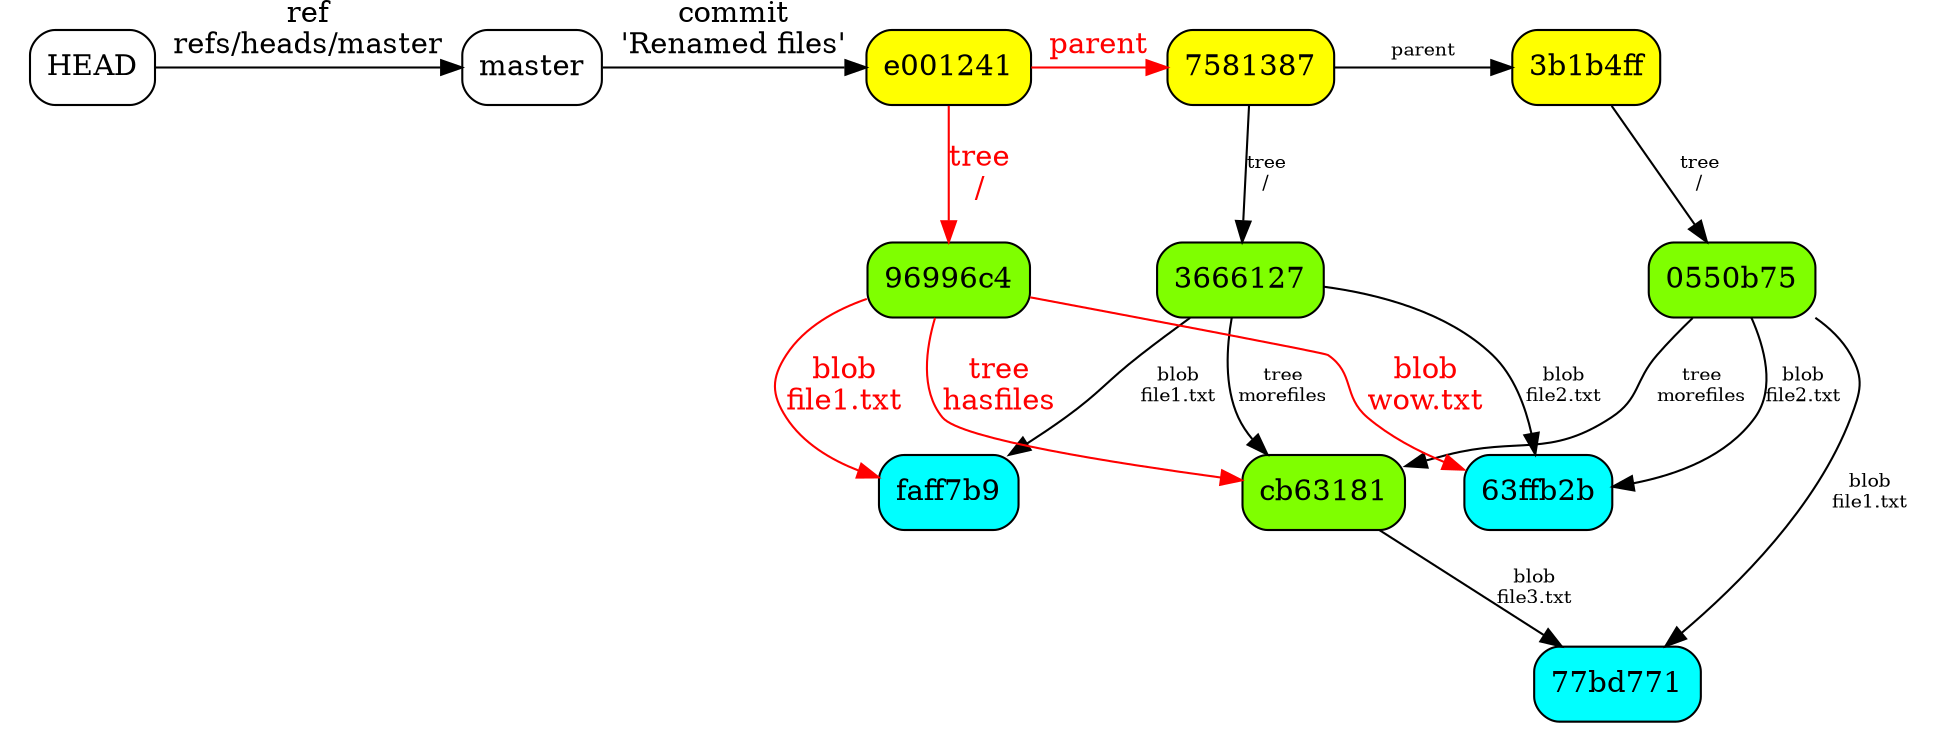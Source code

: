 digraph dag03 {
    pad=0.2;
    bgcolor=transparent;
    fontcolor=black;
    ratio=fill;
    node [shape=box, style="rounded,filled" fontsize="14"];
    edge [fontsize="14"];

    subgraph /* Refs */ {
        rank = same;
        node [fillcolor=white];
        HEAD;
        master;
    }
    subgraph /* Commits */ {
        node [fillcolor=yellow];
        rank=same;
        "3b1b4ff";
        "7581387";
        "e001241";
    }
    subgraph /* Trees */ {
        node [fillcolor=chartreuse];
        "0550b75";
        "cb63181";
        "3666127";
        "96996c4";
    }
    subgraph /* Blobs */ {
        node [fillcolor=cyan];
        "77bd771";
        "63ffb2b";
        "faff7b9";
    }
    HEAD -> master [label=<ref<BR/>refs/heads/master>]
    master -> "e001241" [label=<commit<BR/>'Renamed files'> constraint=false];
    subgraph /* "old" edges */ {
        edge [fontsize="9"];
        "7581387" -> "3b1b4ff" [label=<parent>];
        "7581387" -> "3666127" [label=<tree<BR/>/>];
        "3b1b4ff" -> "0550b75" [label=<tree<BR/>/>];
        "0550b75" -> "77bd771" [label=<blob<BR/>file1.txt>];
        "0550b75" -> "cb63181" [label=<tree<BR/>morefiles>];
        "3666127" -> "cb63181" [label=<tree<BR/>morefiles>];
        "3666127" -> "faff7b9" [label=<blob<BR/>file1.txt>];
        "3666127" -> "63ffb2b" [label=<blob<BR/>file2.txt>];
        "cb63181" -> "77bd771" [label=<blob<BR/>file3.txt>];
        "0550b75" -> "63ffb2b" [label=<blob<BR/>file2.txt>];
    }
    subgraph /* "new" edges */ {
        edge [color="red", fontcolor="red"];
        "e001241" -> "7581387" [label=<parent>];
        "e001241" -> "96996c4" [label=<tree<BR/>/>];
        "96996c4" -> "faff7b9" [label=<blob<BR/>file1.txt>];
        "96996c4" -> "cb63181" [label=<tree<BR/>hasfiles>];
        "96996c4" -> "63ffb2b" [label=<blob<BR/>wow.txt>];
    }
}
